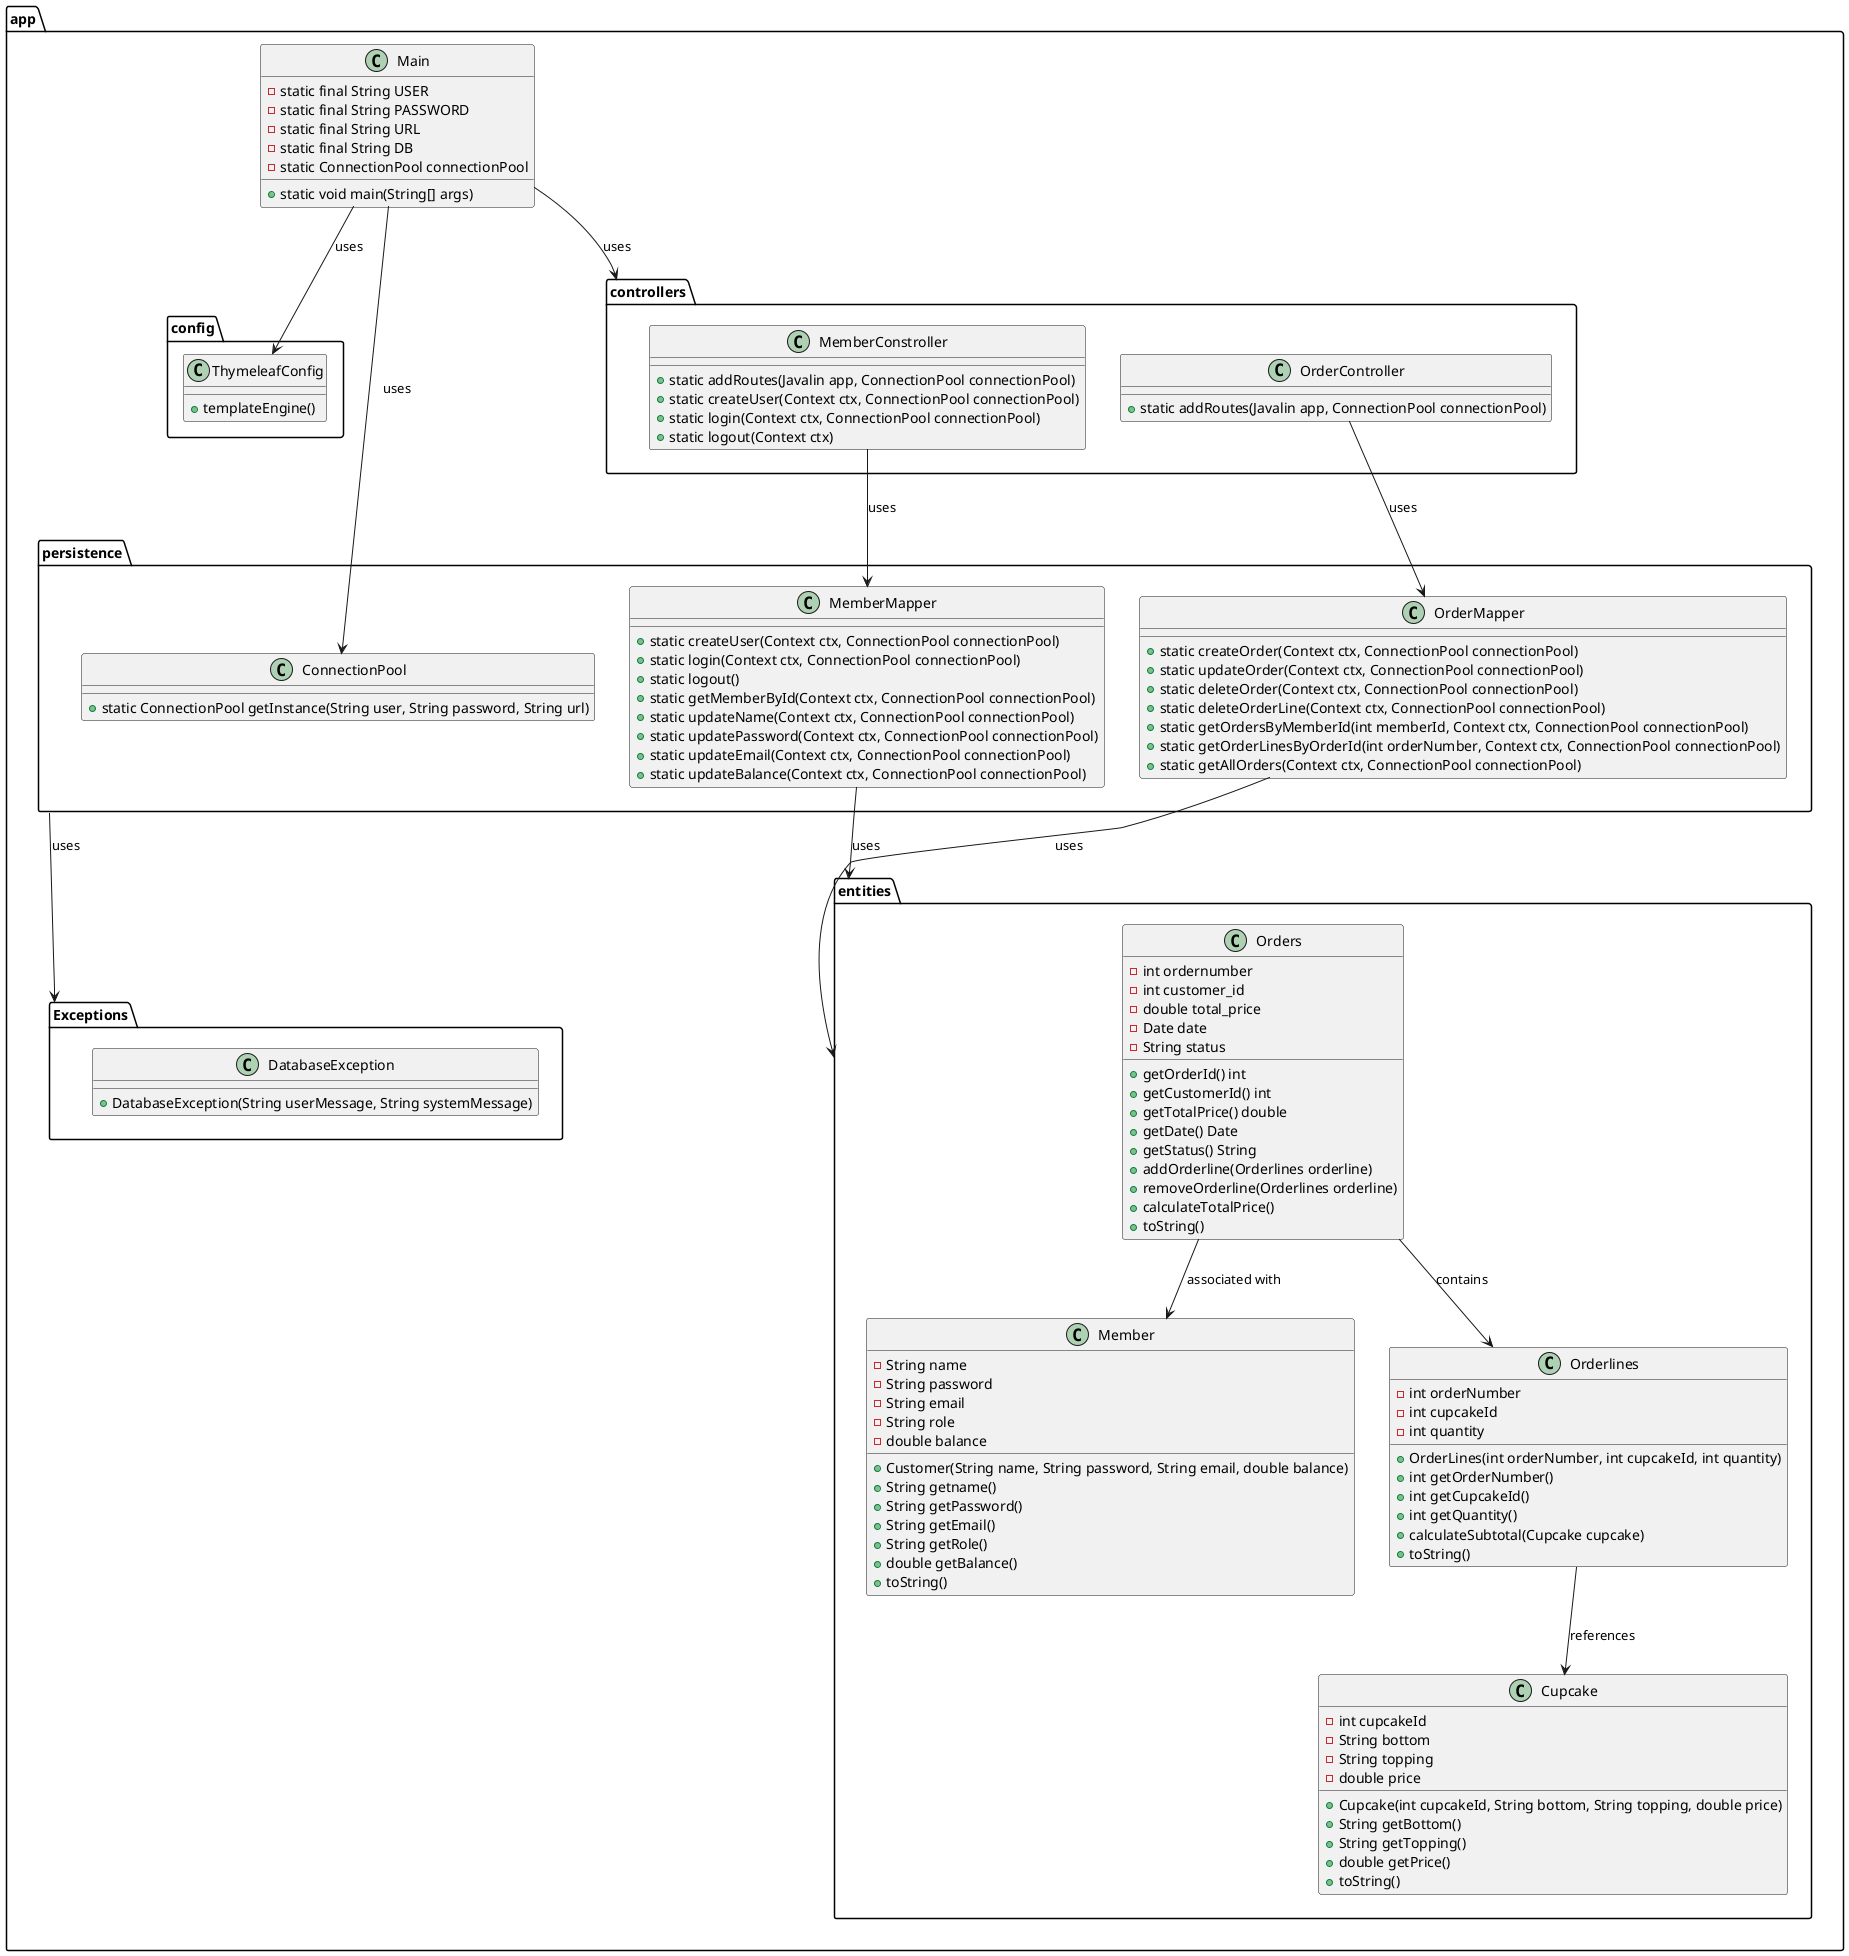 @startuml
package app {

  class Main {
    - static final String USER
    - static final String PASSWORD
    - static final String URL
    - static final String DB
    - static ConnectionPool connectionPool
    + static void main(String[] args)

  }
  package app.Exceptions{
  class DatabaseException{
  + DatabaseException(String userMessage, String systemMessage)
  }
  package app.config {
    class ThymeleafConfig {
      + templateEngine()
    }
  }

  package app.persistence {
    class ConnectionPool {
      + static ConnectionPool getInstance(String user, String password, String url)
    }
    class MemberMapper{
      + static createUser(Context ctx, ConnectionPool connectionPool)
      + static login(Context ctx, ConnectionPool connectionPool)
      + static logout()
      + static getMemberById(Context ctx, ConnectionPool connectionPool)
      + static updateName(Context ctx, ConnectionPool connectionPool)
      + static updatePassword(Context ctx, ConnectionPool connectionPool)
      + static updateEmail(Context ctx, ConnectionPool connectionPool)
      + static updateBalance(Context ctx, ConnectionPool connectionPool)
    }
    class OrderMapper{
    + static createOrder(Context ctx, ConnectionPool connectionPool)
    + static updateOrder(Context ctx, ConnectionPool connectionPool)
    + static deleteOrder(Context ctx, ConnectionPool connectionPool)
    + static deleteOrderLine(Context ctx, ConnectionPool connectionPool)
    + static getOrdersByMemberId(int memberId, Context ctx, ConnectionPool connectionPool)
    + static getOrderLinesByOrderId(int orderNumber, Context ctx, ConnectionPool connectionPool)
    + static getAllOrders(Context ctx, ConnectionPool connectionPool)
    }
  }

  package app.entities{
      class Cupcake{
        - int cupcakeId
        - String bottom
        - String topping
        - double price
        + Cupcake(int cupcakeId, String bottom, String topping, double price)
        + String getBottom()
        + String getTopping()
        + double getPrice()
        + toString()
      }
     class Member{
        - String name
        - String password
        - String email
        - String role
        - double balance
        + Customer(String name, String password, String email, double balance)
        + String getname()
        + String getPassword()
        + String getEmail()
        + String getRole()
        + double getBalance()
        + toString()
     }

     class Orders {
             -int ordernumber
             -int customer_id
             -double total_price
             -Date date
             -String status
             +getOrderId() int
             +getCustomerId() int
             +getTotalPrice() double
             +getDate() Date
             +getStatus() String
             +addOrderline(Orderlines orderline)
             +removeOrderline(Orderlines orderline)
             +calculateTotalPrice()
             + toString()
         }
     class Orderlines {
         - int orderNumber
         - int cupcakeId
         - int quantity
         + OrderLines(int orderNumber, int cupcakeId, int quantity)
         + int getOrderNumber()
         + int getCupcakeId()
         + int getQuantity()
         + calculateSubtotal(Cupcake cupcake)
         + toString()
         }
  }

  package app.controllers {
    class MemberConstroller{
    + static addRoutes(Javalin app, ConnectionPool connectionPool)
    + static createUser(Context ctx, ConnectionPool connectionPool)
    + static login(Context ctx, ConnectionPool connectionPool)
    + static logout(Context ctx)
      }
    class OrderController{
    + static addRoutes(Javalin app, ConnectionPool connectionPool)
    }
  }
    Main --> app.controllers : uses
    Main --> ConnectionPool : uses
    Main --> ThymeleafConfig : uses

    MemberConstroller --> MemberMapper : uses
    OrderController --> OrderMapper : uses
    app.persistence --> app.Exceptions : uses

    MemberMapper --> app.entities : uses
    OrderMapper --> app.entities : uses

    Orders --> Orderlines : contains
    Orders --> Member : associated with
    Orderlines --> Cupcake : references
}
@enduml
